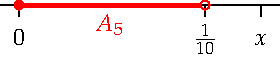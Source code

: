 settings.tex="pdflatex";

texpreamble("\usepackage{amsmath}
\usepackage{amsthm,amssymb}
\usepackage{mathpazo}
\usepackage[svgnames]{xcolor}
");
import graph;

size(140);

real sh=0.01;

xaxis(-sh,0.13+sh);

xtick(Label("$x$",align=S),0.13,S);
xtick(Label("$0$",align=S),0,S);
xtick(Label("$\frac 1{10}$",align=S),0.1,S);

draw("$A_5$",(0,0)--(0.1-0.003,0),red+linewidth(2));

dotfactor=10;

dot((0,0),red);
dot((0.1,0),red,NoFill);
